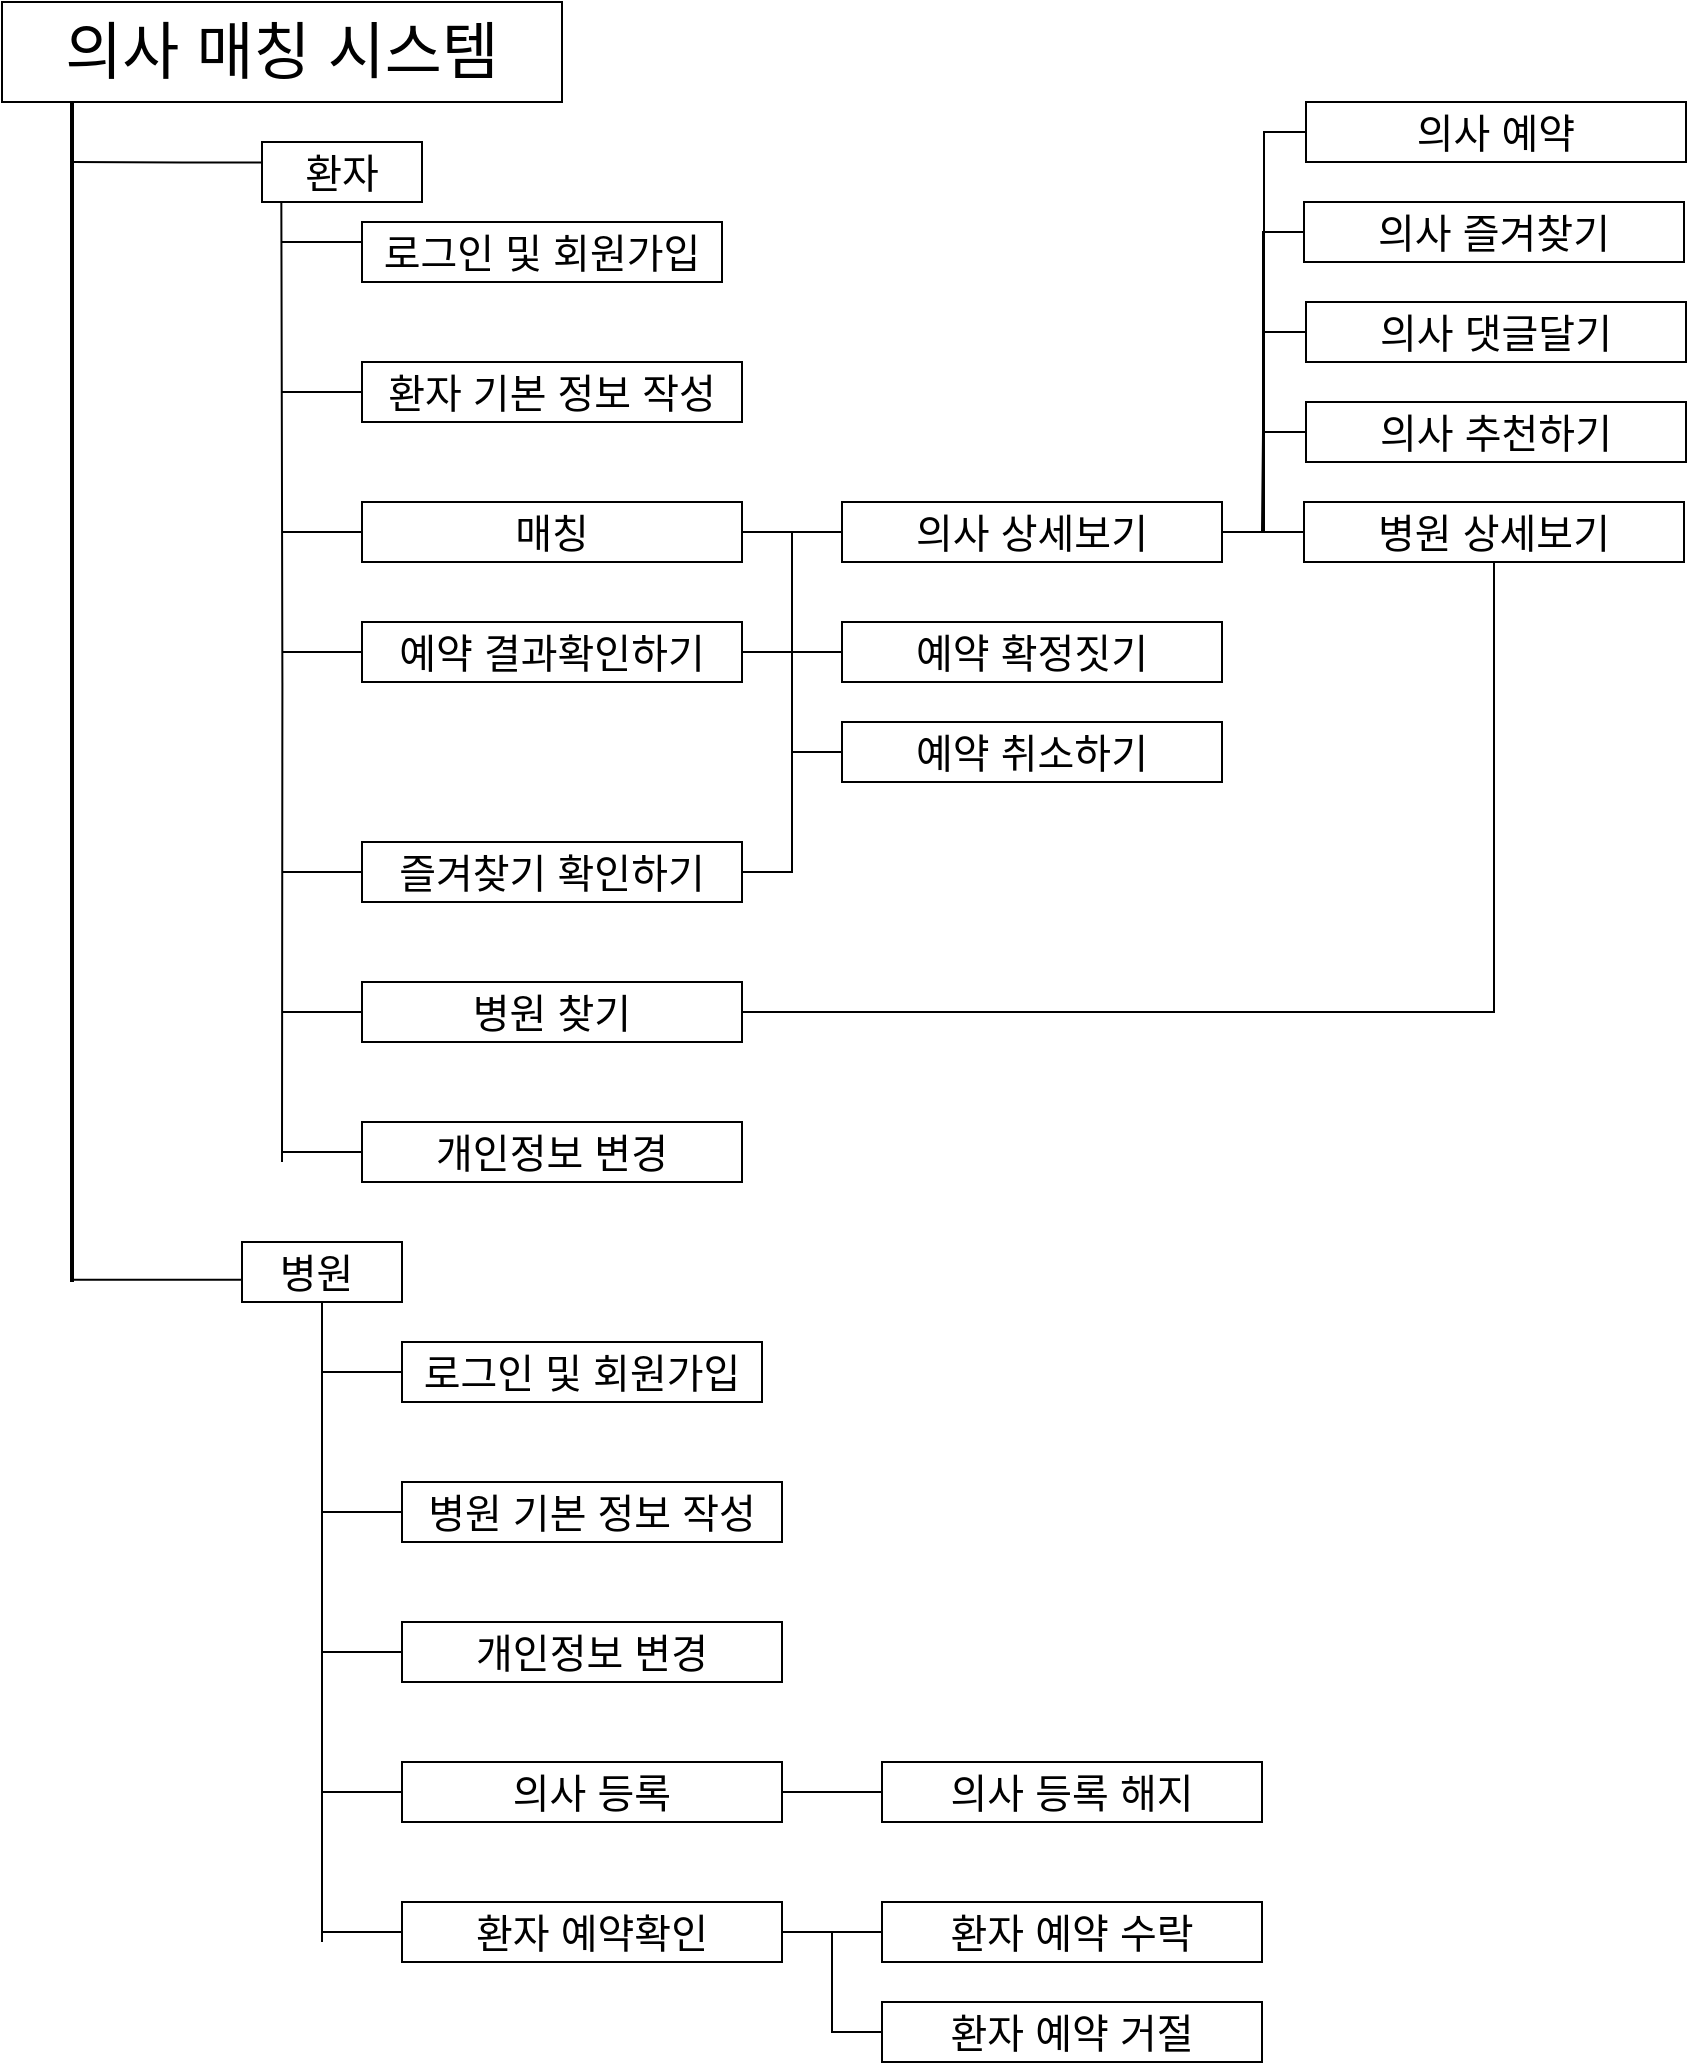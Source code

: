 <mxfile version="22.1.7" type="device">
  <diagram name="Page-1" id="Bt_czaPvXHZHWaKobuq_">
    <mxGraphModel dx="3187" dy="1738" grid="1" gridSize="10" guides="1" tooltips="1" connect="1" arrows="1" fold="1" page="1" pageScale="1" pageWidth="850" pageHeight="1100" math="0" shadow="0">
      <root>
        <mxCell id="0" />
        <mxCell id="1" parent="0" />
        <mxCell id="peirUXlElTm4W4tFbfPy-1" value="&lt;span style=&quot;font-size: 31px;&quot;&gt;의사 매칭 시스템&lt;/span&gt;" style="rounded=0;whiteSpace=wrap;html=1;" parent="1" vertex="1">
          <mxGeometry x="60" y="200" width="280" height="50" as="geometry" />
        </mxCell>
        <mxCell id="peirUXlElTm4W4tFbfPy-14" value="" style="line;strokeWidth=2;direction=south;html=1;" parent="1" vertex="1">
          <mxGeometry x="90" y="250" width="10" height="590" as="geometry" />
        </mxCell>
        <mxCell id="peirUXlElTm4W4tFbfPy-22" style="edgeStyle=orthogonalEdgeStyle;rounded=0;orthogonalLoop=1;jettySize=auto;html=1;endArrow=none;endFill=0;" parent="1" edge="1">
          <mxGeometry relative="1" as="geometry">
            <mxPoint x="200" y="780" as="targetPoint" />
            <mxPoint x="199.67" y="300" as="sourcePoint" />
          </mxGeometry>
        </mxCell>
        <mxCell id="peirUXlElTm4W4tFbfPy-17" value="&lt;font style=&quot;font-size: 20px;&quot;&gt;환자&lt;/font&gt;" style="rounded=0;whiteSpace=wrap;html=1;" parent="1" vertex="1">
          <mxGeometry x="190" y="270" width="80" height="30" as="geometry" />
        </mxCell>
        <mxCell id="peirUXlElTm4W4tFbfPy-23" value="" style="endArrow=none;html=1;rounded=0;" parent="1" edge="1">
          <mxGeometry width="50" height="50" relative="1" as="geometry">
            <mxPoint x="200" y="320" as="sourcePoint" />
            <mxPoint x="240" y="320" as="targetPoint" />
          </mxGeometry>
        </mxCell>
        <mxCell id="peirUXlElTm4W4tFbfPy-24" value="&lt;span style=&quot;font-size: 20px;&quot;&gt;로그인 및 회원가입&lt;/span&gt;" style="rounded=0;whiteSpace=wrap;html=1;" parent="1" vertex="1">
          <mxGeometry x="240" y="310" width="180" height="30" as="geometry" />
        </mxCell>
        <mxCell id="peirUXlElTm4W4tFbfPy-40" value="" style="endArrow=none;html=1;rounded=0;align=left;spacingLeft=0;" parent="1" edge="1">
          <mxGeometry width="50" height="50" relative="1" as="geometry">
            <mxPoint x="95" y="280" as="sourcePoint" />
            <mxPoint x="190" y="280.3" as="targetPoint" />
            <Array as="points">
              <mxPoint x="150" y="280.3" />
            </Array>
          </mxGeometry>
        </mxCell>
        <mxCell id="8KQ6tQdaeJpBKfgj7b4e-3" style="edgeStyle=orthogonalEdgeStyle;rounded=0;orthogonalLoop=1;jettySize=auto;html=1;endArrow=none;endFill=0;" edge="1" parent="1" source="peirUXlElTm4W4tFbfPy-50">
          <mxGeometry relative="1" as="geometry">
            <mxPoint x="200" y="395" as="targetPoint" />
          </mxGeometry>
        </mxCell>
        <mxCell id="peirUXlElTm4W4tFbfPy-50" value="&lt;span style=&quot;font-size: 20px;&quot;&gt;환자 기본 정보 작성&lt;/span&gt;" style="rounded=0;whiteSpace=wrap;html=1;" parent="1" vertex="1">
          <mxGeometry x="240" y="380" width="190" height="30" as="geometry" />
        </mxCell>
        <mxCell id="peirUXlElTm4W4tFbfPy-58" value="" style="endArrow=none;html=1;rounded=0;align=left;spacingLeft=0;exitX=0.068;exitY=0.528;exitDx=0;exitDy=0;exitPerimeter=0;" parent="1" edge="1">
          <mxGeometry width="50" height="50" relative="1" as="geometry">
            <mxPoint x="95" y="838.82" as="sourcePoint" />
            <mxPoint x="190" y="838.82" as="targetPoint" />
            <Array as="points">
              <mxPoint x="150" y="838.82" />
            </Array>
          </mxGeometry>
        </mxCell>
        <mxCell id="8KQ6tQdaeJpBKfgj7b4e-4" style="edgeStyle=orthogonalEdgeStyle;rounded=0;orthogonalLoop=1;jettySize=auto;html=1;startArrow=none;startFill=0;endArrow=none;endFill=0;" edge="1" parent="1" source="8KQ6tQdaeJpBKfgj7b4e-2">
          <mxGeometry relative="1" as="geometry">
            <mxPoint x="200" y="465" as="targetPoint" />
          </mxGeometry>
        </mxCell>
        <mxCell id="8KQ6tQdaeJpBKfgj7b4e-6" style="edgeStyle=orthogonalEdgeStyle;rounded=0;orthogonalLoop=1;jettySize=auto;html=1;endArrow=none;endFill=0;" edge="1" parent="1" source="8KQ6tQdaeJpBKfgj7b4e-2">
          <mxGeometry relative="1" as="geometry">
            <mxPoint x="480" y="465" as="targetPoint" />
          </mxGeometry>
        </mxCell>
        <mxCell id="8KQ6tQdaeJpBKfgj7b4e-2" value="&lt;span style=&quot;font-size: 20px;&quot;&gt;매칭&lt;/span&gt;" style="rounded=0;whiteSpace=wrap;html=1;" vertex="1" parent="1">
          <mxGeometry x="240" y="450" width="190" height="30" as="geometry" />
        </mxCell>
        <mxCell id="8KQ6tQdaeJpBKfgj7b4e-47" style="edgeStyle=orthogonalEdgeStyle;rounded=0;orthogonalLoop=1;jettySize=auto;html=1;entryX=0;entryY=0.5;entryDx=0;entryDy=0;endArrow=none;endFill=0;" edge="1" parent="1" source="8KQ6tQdaeJpBKfgj7b4e-7" target="8KQ6tQdaeJpBKfgj7b4e-11">
          <mxGeometry relative="1" as="geometry" />
        </mxCell>
        <mxCell id="8KQ6tQdaeJpBKfgj7b4e-48" style="edgeStyle=orthogonalEdgeStyle;rounded=0;orthogonalLoop=1;jettySize=auto;html=1;entryX=0;entryY=0.5;entryDx=0;entryDy=0;endArrow=none;endFill=0;" edge="1" parent="1" source="8KQ6tQdaeJpBKfgj7b4e-7" target="8KQ6tQdaeJpBKfgj7b4e-10">
          <mxGeometry relative="1" as="geometry" />
        </mxCell>
        <mxCell id="8KQ6tQdaeJpBKfgj7b4e-49" style="edgeStyle=orthogonalEdgeStyle;rounded=0;orthogonalLoop=1;jettySize=auto;html=1;entryX=0;entryY=0.5;entryDx=0;entryDy=0;endArrow=none;endFill=0;" edge="1" parent="1" source="8KQ6tQdaeJpBKfgj7b4e-7" target="8KQ6tQdaeJpBKfgj7b4e-9">
          <mxGeometry relative="1" as="geometry" />
        </mxCell>
        <mxCell id="8KQ6tQdaeJpBKfgj7b4e-7" value="&lt;span style=&quot;font-size: 20px;&quot;&gt;의사 상세보기&lt;/span&gt;" style="rounded=0;whiteSpace=wrap;html=1;" vertex="1" parent="1">
          <mxGeometry x="480" y="450" width="190" height="30" as="geometry" />
        </mxCell>
        <mxCell id="8KQ6tQdaeJpBKfgj7b4e-9" value="&lt;span style=&quot;font-size: 20px;&quot;&gt;의사 예약&lt;/span&gt;" style="rounded=0;whiteSpace=wrap;html=1;" vertex="1" parent="1">
          <mxGeometry x="712" y="250" width="190" height="30" as="geometry" />
        </mxCell>
        <mxCell id="8KQ6tQdaeJpBKfgj7b4e-10" value="&lt;span style=&quot;font-size: 20px;&quot;&gt;의사 즐겨찾기&lt;/span&gt;" style="rounded=0;whiteSpace=wrap;html=1;" vertex="1" parent="1">
          <mxGeometry x="711" y="300" width="190" height="30" as="geometry" />
        </mxCell>
        <mxCell id="8KQ6tQdaeJpBKfgj7b4e-11" value="&lt;span style=&quot;font-size: 20px;&quot;&gt;의사 댓글달기&lt;/span&gt;" style="rounded=0;whiteSpace=wrap;html=1;" vertex="1" parent="1">
          <mxGeometry x="712" y="350" width="190" height="30" as="geometry" />
        </mxCell>
        <mxCell id="8KQ6tQdaeJpBKfgj7b4e-40" style="edgeStyle=orthogonalEdgeStyle;rounded=0;orthogonalLoop=1;jettySize=auto;html=1;endArrow=none;endFill=0;" edge="1" parent="1" source="8KQ6tQdaeJpBKfgj7b4e-12">
          <mxGeometry relative="1" as="geometry">
            <mxPoint x="690" y="465" as="targetPoint" />
          </mxGeometry>
        </mxCell>
        <mxCell id="8KQ6tQdaeJpBKfgj7b4e-12" value="&lt;span style=&quot;font-size: 20px;&quot;&gt;의사 추천하기&lt;/span&gt;" style="rounded=0;whiteSpace=wrap;html=1;" vertex="1" parent="1">
          <mxGeometry x="712" y="400" width="190" height="30" as="geometry" />
        </mxCell>
        <mxCell id="8KQ6tQdaeJpBKfgj7b4e-39" style="edgeStyle=orthogonalEdgeStyle;rounded=0;orthogonalLoop=1;jettySize=auto;html=1;endArrow=none;endFill=0;" edge="1" parent="1" source="8KQ6tQdaeJpBKfgj7b4e-13" target="8KQ6tQdaeJpBKfgj7b4e-7">
          <mxGeometry relative="1" as="geometry" />
        </mxCell>
        <mxCell id="8KQ6tQdaeJpBKfgj7b4e-13" value="&lt;span style=&quot;font-size: 20px;&quot;&gt;병원 상세보기&lt;/span&gt;" style="rounded=0;whiteSpace=wrap;html=1;" vertex="1" parent="1">
          <mxGeometry x="711" y="450" width="190" height="30" as="geometry" />
        </mxCell>
        <mxCell id="8KQ6tQdaeJpBKfgj7b4e-62" style="edgeStyle=orthogonalEdgeStyle;rounded=0;orthogonalLoop=1;jettySize=auto;html=1;endArrow=none;endFill=0;" edge="1" parent="1" source="8KQ6tQdaeJpBKfgj7b4e-32">
          <mxGeometry relative="1" as="geometry">
            <mxPoint x="200" y="635.0" as="targetPoint" />
          </mxGeometry>
        </mxCell>
        <mxCell id="8KQ6tQdaeJpBKfgj7b4e-63" style="edgeStyle=orthogonalEdgeStyle;rounded=0;orthogonalLoop=1;jettySize=auto;html=1;entryX=0;entryY=0.5;entryDx=0;entryDy=0;endArrow=none;endFill=0;" edge="1" parent="1" source="8KQ6tQdaeJpBKfgj7b4e-32" target="8KQ6tQdaeJpBKfgj7b4e-7">
          <mxGeometry relative="1" as="geometry" />
        </mxCell>
        <mxCell id="8KQ6tQdaeJpBKfgj7b4e-32" value="&lt;span style=&quot;font-size: 20px;&quot;&gt;즐겨찾기 확인하기&lt;/span&gt;" style="rounded=0;whiteSpace=wrap;html=1;" vertex="1" parent="1">
          <mxGeometry x="240" y="620" width="190" height="30" as="geometry" />
        </mxCell>
        <mxCell id="8KQ6tQdaeJpBKfgj7b4e-34" style="edgeStyle=orthogonalEdgeStyle;rounded=0;orthogonalLoop=1;jettySize=auto;html=1;endArrow=none;endFill=0;" edge="1" parent="1" source="8KQ6tQdaeJpBKfgj7b4e-33">
          <mxGeometry relative="1" as="geometry">
            <mxPoint x="200" y="525" as="targetPoint" />
          </mxGeometry>
        </mxCell>
        <mxCell id="8KQ6tQdaeJpBKfgj7b4e-54" style="edgeStyle=orthogonalEdgeStyle;rounded=0;orthogonalLoop=1;jettySize=auto;html=1;endArrow=none;endFill=0;" edge="1" parent="1" source="8KQ6tQdaeJpBKfgj7b4e-33" target="8KQ6tQdaeJpBKfgj7b4e-52">
          <mxGeometry relative="1" as="geometry" />
        </mxCell>
        <mxCell id="8KQ6tQdaeJpBKfgj7b4e-61" style="edgeStyle=orthogonalEdgeStyle;rounded=0;orthogonalLoop=1;jettySize=auto;html=1;entryX=0;entryY=0.5;entryDx=0;entryDy=0;endArrow=none;endFill=0;" edge="1" parent="1" source="8KQ6tQdaeJpBKfgj7b4e-33" target="8KQ6tQdaeJpBKfgj7b4e-60">
          <mxGeometry relative="1" as="geometry" />
        </mxCell>
        <mxCell id="8KQ6tQdaeJpBKfgj7b4e-33" value="&lt;span style=&quot;font-size: 20px;&quot;&gt;예약 결과확인하기&lt;/span&gt;" style="rounded=0;whiteSpace=wrap;html=1;" vertex="1" parent="1">
          <mxGeometry x="240" y="510" width="190" height="30" as="geometry" />
        </mxCell>
        <mxCell id="8KQ6tQdaeJpBKfgj7b4e-52" value="&lt;span style=&quot;font-size: 20px;&quot;&gt;예약 확정짓기&lt;/span&gt;" style="rounded=0;whiteSpace=wrap;html=1;" vertex="1" parent="1">
          <mxGeometry x="480" y="510" width="190" height="30" as="geometry" />
        </mxCell>
        <mxCell id="8KQ6tQdaeJpBKfgj7b4e-60" value="&lt;span style=&quot;font-size: 20px;&quot;&gt;예약 취소하기&lt;/span&gt;" style="rounded=0;whiteSpace=wrap;html=1;" vertex="1" parent="1">
          <mxGeometry x="480" y="560" width="190" height="30" as="geometry" />
        </mxCell>
        <mxCell id="8KQ6tQdaeJpBKfgj7b4e-65" style="edgeStyle=orthogonalEdgeStyle;rounded=0;orthogonalLoop=1;jettySize=auto;html=1;endArrow=none;endFill=0;" edge="1" parent="1" source="8KQ6tQdaeJpBKfgj7b4e-64">
          <mxGeometry relative="1" as="geometry">
            <mxPoint x="200" y="705" as="targetPoint" />
          </mxGeometry>
        </mxCell>
        <mxCell id="8KQ6tQdaeJpBKfgj7b4e-66" style="edgeStyle=orthogonalEdgeStyle;rounded=0;orthogonalLoop=1;jettySize=auto;html=1;entryX=0.5;entryY=1;entryDx=0;entryDy=0;endArrow=none;endFill=0;" edge="1" parent="1" source="8KQ6tQdaeJpBKfgj7b4e-64" target="8KQ6tQdaeJpBKfgj7b4e-13">
          <mxGeometry relative="1" as="geometry" />
        </mxCell>
        <mxCell id="8KQ6tQdaeJpBKfgj7b4e-64" value="&lt;span style=&quot;font-size: 20px;&quot;&gt;병원 찾기&lt;/span&gt;" style="rounded=0;whiteSpace=wrap;html=1;" vertex="1" parent="1">
          <mxGeometry x="240" y="690" width="190" height="30" as="geometry" />
        </mxCell>
        <mxCell id="8KQ6tQdaeJpBKfgj7b4e-68" style="edgeStyle=orthogonalEdgeStyle;rounded=0;orthogonalLoop=1;jettySize=auto;html=1;endArrow=none;endFill=0;" edge="1" parent="1" source="8KQ6tQdaeJpBKfgj7b4e-67">
          <mxGeometry relative="1" as="geometry">
            <mxPoint x="220" y="1170" as="targetPoint" />
          </mxGeometry>
        </mxCell>
        <mxCell id="8KQ6tQdaeJpBKfgj7b4e-67" value="&lt;font style=&quot;font-size: 20px;&quot;&gt;병원&amp;nbsp;&lt;br&gt;&lt;/font&gt;" style="rounded=0;whiteSpace=wrap;html=1;" vertex="1" parent="1">
          <mxGeometry x="180" y="820" width="80" height="30" as="geometry" />
        </mxCell>
        <mxCell id="8KQ6tQdaeJpBKfgj7b4e-77" style="edgeStyle=orthogonalEdgeStyle;rounded=0;orthogonalLoop=1;jettySize=auto;html=1;endArrow=none;endFill=0;" edge="1" parent="1" source="8KQ6tQdaeJpBKfgj7b4e-69">
          <mxGeometry relative="1" as="geometry">
            <mxPoint x="220" y="885" as="targetPoint" />
          </mxGeometry>
        </mxCell>
        <mxCell id="8KQ6tQdaeJpBKfgj7b4e-69" value="&lt;span style=&quot;font-size: 20px;&quot;&gt;로그인 및 회원가입&lt;/span&gt;" style="rounded=0;whiteSpace=wrap;html=1;" vertex="1" parent="1">
          <mxGeometry x="260" y="870" width="180" height="30" as="geometry" />
        </mxCell>
        <mxCell id="8KQ6tQdaeJpBKfgj7b4e-78" style="edgeStyle=orthogonalEdgeStyle;rounded=0;orthogonalLoop=1;jettySize=auto;html=1;endArrow=none;endFill=0;" edge="1" parent="1" source="8KQ6tQdaeJpBKfgj7b4e-70">
          <mxGeometry relative="1" as="geometry">
            <mxPoint x="220" y="955" as="targetPoint" />
          </mxGeometry>
        </mxCell>
        <mxCell id="8KQ6tQdaeJpBKfgj7b4e-70" value="&lt;span style=&quot;font-size: 20px;&quot;&gt;병원 기본 정보 작성&lt;/span&gt;" style="rounded=0;whiteSpace=wrap;html=1;" vertex="1" parent="1">
          <mxGeometry x="260" y="940" width="190" height="30" as="geometry" />
        </mxCell>
        <mxCell id="8KQ6tQdaeJpBKfgj7b4e-79" style="edgeStyle=orthogonalEdgeStyle;rounded=0;orthogonalLoop=1;jettySize=auto;html=1;endArrow=none;endFill=0;" edge="1" parent="1" source="8KQ6tQdaeJpBKfgj7b4e-71">
          <mxGeometry relative="1" as="geometry">
            <mxPoint x="220" y="1025" as="targetPoint" />
          </mxGeometry>
        </mxCell>
        <mxCell id="8KQ6tQdaeJpBKfgj7b4e-71" value="&lt;span style=&quot;font-size: 20px;&quot;&gt;개인정보 변경&lt;/span&gt;" style="rounded=0;whiteSpace=wrap;html=1;" vertex="1" parent="1">
          <mxGeometry x="260" y="1010" width="190" height="30" as="geometry" />
        </mxCell>
        <mxCell id="8KQ6tQdaeJpBKfgj7b4e-74" style="edgeStyle=orthogonalEdgeStyle;rounded=0;orthogonalLoop=1;jettySize=auto;html=1;endArrow=none;endFill=0;" edge="1" parent="1" source="8KQ6tQdaeJpBKfgj7b4e-73">
          <mxGeometry relative="1" as="geometry">
            <mxPoint x="200" y="775" as="targetPoint" />
          </mxGeometry>
        </mxCell>
        <mxCell id="8KQ6tQdaeJpBKfgj7b4e-73" value="&lt;span style=&quot;font-size: 20px;&quot;&gt;개인정보 변경&lt;/span&gt;" style="rounded=0;whiteSpace=wrap;html=1;" vertex="1" parent="1">
          <mxGeometry x="240" y="760" width="190" height="30" as="geometry" />
        </mxCell>
        <mxCell id="8KQ6tQdaeJpBKfgj7b4e-80" style="edgeStyle=orthogonalEdgeStyle;rounded=0;orthogonalLoop=1;jettySize=auto;html=1;endArrow=none;endFill=0;" edge="1" parent="1" source="8KQ6tQdaeJpBKfgj7b4e-75">
          <mxGeometry relative="1" as="geometry">
            <mxPoint x="220" y="1095" as="targetPoint" />
          </mxGeometry>
        </mxCell>
        <mxCell id="8KQ6tQdaeJpBKfgj7b4e-90" style="edgeStyle=orthogonalEdgeStyle;rounded=0;orthogonalLoop=1;jettySize=auto;html=1;endArrow=none;endFill=0;" edge="1" parent="1" source="8KQ6tQdaeJpBKfgj7b4e-75" target="8KQ6tQdaeJpBKfgj7b4e-89">
          <mxGeometry relative="1" as="geometry" />
        </mxCell>
        <mxCell id="8KQ6tQdaeJpBKfgj7b4e-75" value="&lt;span style=&quot;font-size: 20px;&quot;&gt;의사 등록&lt;/span&gt;" style="rounded=0;whiteSpace=wrap;html=1;" vertex="1" parent="1">
          <mxGeometry x="260" y="1080" width="190" height="30" as="geometry" />
        </mxCell>
        <mxCell id="8KQ6tQdaeJpBKfgj7b4e-81" style="edgeStyle=orthogonalEdgeStyle;rounded=0;orthogonalLoop=1;jettySize=auto;html=1;endArrow=none;endFill=0;" edge="1" parent="1" source="8KQ6tQdaeJpBKfgj7b4e-76">
          <mxGeometry relative="1" as="geometry">
            <mxPoint x="220" y="1165" as="targetPoint" />
          </mxGeometry>
        </mxCell>
        <mxCell id="8KQ6tQdaeJpBKfgj7b4e-84" style="edgeStyle=orthogonalEdgeStyle;rounded=0;orthogonalLoop=1;jettySize=auto;html=1;endArrow=none;endFill=0;" edge="1" parent="1" source="8KQ6tQdaeJpBKfgj7b4e-76">
          <mxGeometry relative="1" as="geometry">
            <mxPoint x="500.0" y="1165.0" as="targetPoint" />
          </mxGeometry>
        </mxCell>
        <mxCell id="8KQ6tQdaeJpBKfgj7b4e-87" style="edgeStyle=orthogonalEdgeStyle;rounded=0;orthogonalLoop=1;jettySize=auto;html=1;entryX=0;entryY=0.5;entryDx=0;entryDy=0;endArrow=none;endFill=0;" edge="1" parent="1" source="8KQ6tQdaeJpBKfgj7b4e-76" target="8KQ6tQdaeJpBKfgj7b4e-85">
          <mxGeometry relative="1" as="geometry" />
        </mxCell>
        <mxCell id="8KQ6tQdaeJpBKfgj7b4e-76" value="&lt;span style=&quot;font-size: 20px;&quot;&gt;환자 예약확인&lt;/span&gt;" style="rounded=0;whiteSpace=wrap;html=1;" vertex="1" parent="1">
          <mxGeometry x="260" y="1150" width="190" height="30" as="geometry" />
        </mxCell>
        <mxCell id="8KQ6tQdaeJpBKfgj7b4e-85" value="&lt;span style=&quot;font-size: 20px;&quot;&gt;환자 예약 거절&lt;/span&gt;" style="rounded=0;whiteSpace=wrap;html=1;" vertex="1" parent="1">
          <mxGeometry x="500" y="1200" width="190" height="30" as="geometry" />
        </mxCell>
        <mxCell id="8KQ6tQdaeJpBKfgj7b4e-86" value="&lt;span style=&quot;font-size: 20px;&quot;&gt;환자 예약 수락&lt;/span&gt;" style="rounded=0;whiteSpace=wrap;html=1;" vertex="1" parent="1">
          <mxGeometry x="500" y="1150" width="190" height="30" as="geometry" />
        </mxCell>
        <mxCell id="8KQ6tQdaeJpBKfgj7b4e-89" value="&lt;span style=&quot;font-size: 20px;&quot;&gt;의사 등록 해지&lt;/span&gt;" style="rounded=0;whiteSpace=wrap;html=1;" vertex="1" parent="1">
          <mxGeometry x="500" y="1080" width="190" height="30" as="geometry" />
        </mxCell>
      </root>
    </mxGraphModel>
  </diagram>
</mxfile>
